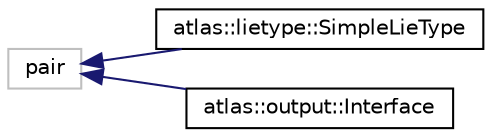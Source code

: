 digraph "Graphical Class Hierarchy"
{
  edge [fontname="Helvetica",fontsize="10",labelfontname="Helvetica",labelfontsize="10"];
  node [fontname="Helvetica",fontsize="10",shape=record];
  rankdir="LR";
  Node1 [label="pair",height=0.2,width=0.4,color="grey75", fillcolor="white", style="filled"];
  Node1 -> Node2 [dir="back",color="midnightblue",fontsize="10",style="solid",fontname="Helvetica"];
  Node2 [label="atlas::lietype::SimpleLieType",height=0.2,width=0.4,color="black", fillcolor="white", style="filled",URL="$structatlas_1_1lietype_1_1SimpleLieType.html"];
  Node1 -> Node3 [dir="back",color="midnightblue",fontsize="10",style="solid",fontname="Helvetica"];
  Node3 [label="atlas::output::Interface",height=0.2,width=0.4,color="black", fillcolor="white", style="filled",URL="$classatlas_1_1output_1_1Interface.html"];
}
